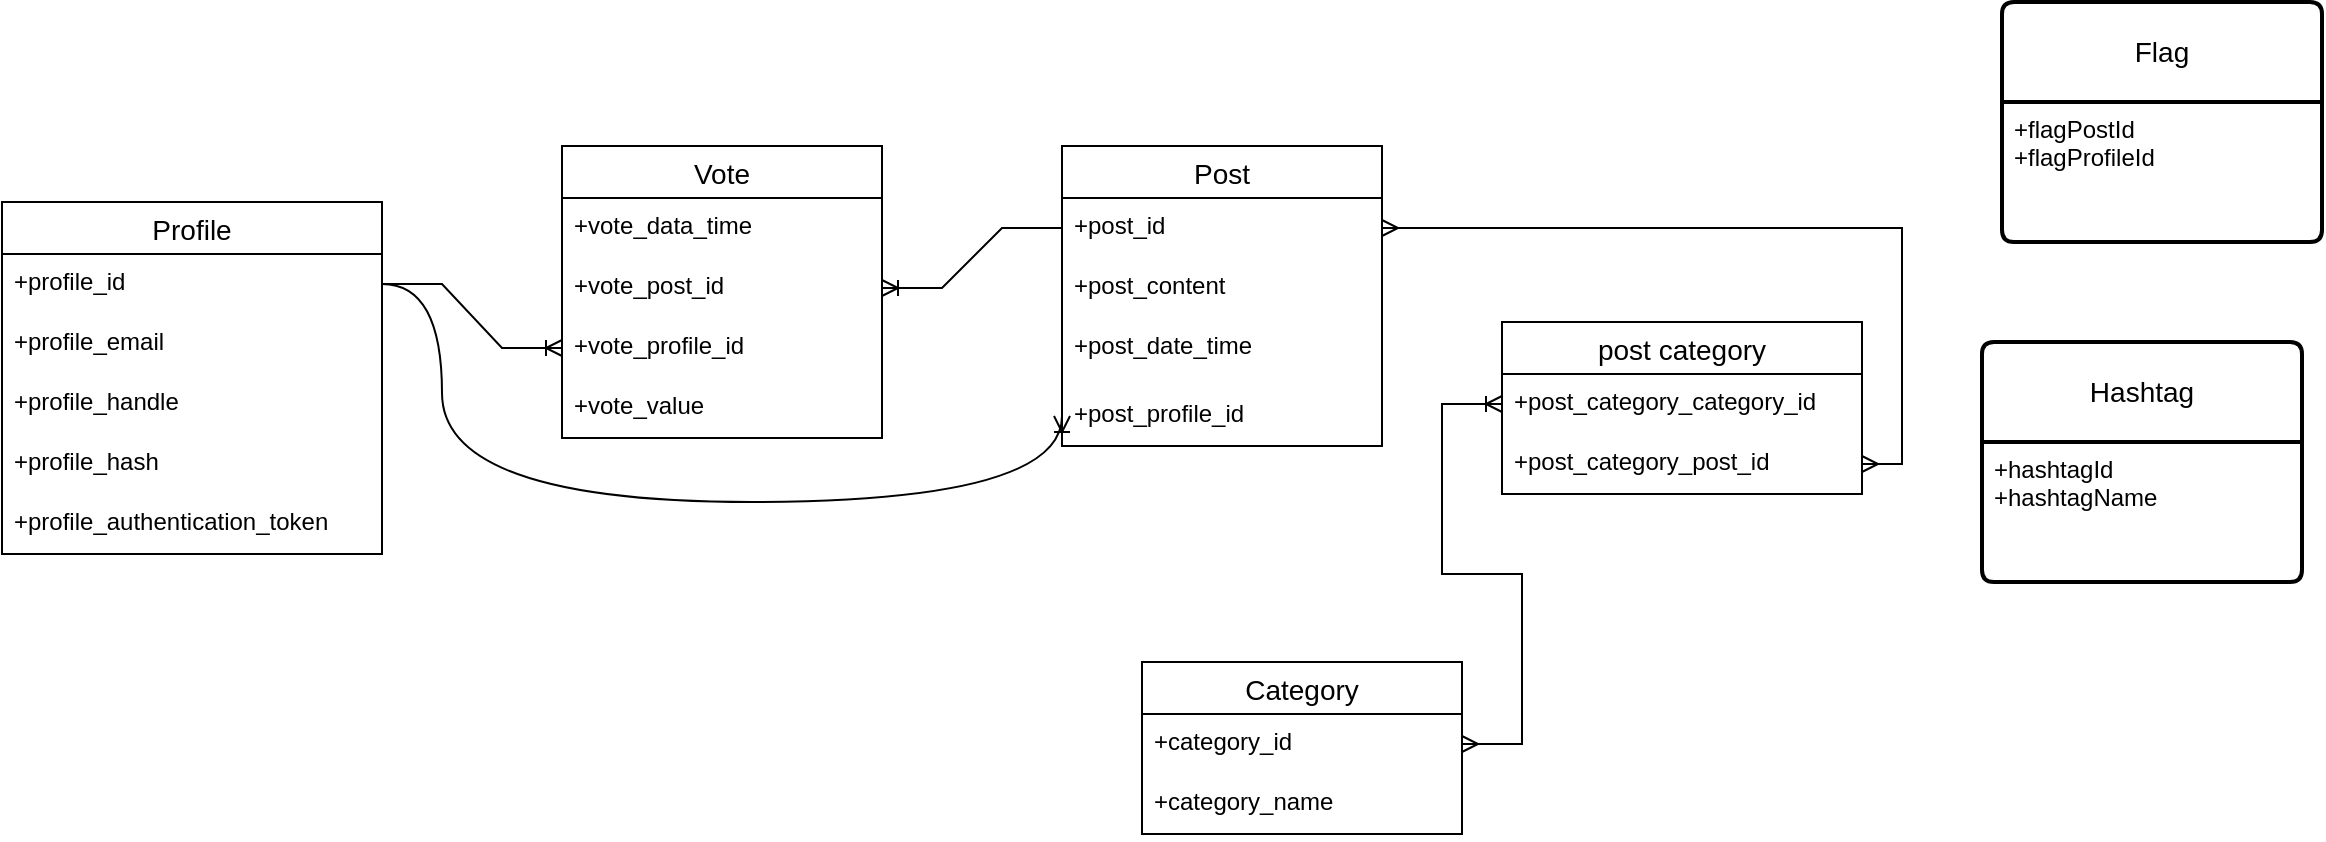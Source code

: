 <mxfile version="21.2.6" type="github">
  <diagram id="R2lEEEUBdFMjLlhIrx00" name="Page-1">
    <mxGraphModel dx="1794" dy="464" grid="1" gridSize="10" guides="1" tooltips="1" connect="1" arrows="1" fold="1" page="1" pageScale="1" pageWidth="850" pageHeight="1100" math="0" shadow="0" extFonts="Permanent Marker^https://fonts.googleapis.com/css?family=Permanent+Marker">
      <root>
        <mxCell id="0" />
        <mxCell id="1" parent="0" />
        <mxCell id="xKwYVX-o0ObeEvTkPzbr-14" value="Flag" style="swimlane;childLayout=stackLayout;horizontal=1;startSize=50;horizontalStack=0;rounded=1;fontSize=14;fontStyle=0;strokeWidth=2;resizeParent=0;resizeLast=1;shadow=0;dashed=0;align=center;arcSize=4;whiteSpace=wrap;html=1;" parent="1" vertex="1">
          <mxGeometry x="930" y="410" width="160" height="120" as="geometry" />
        </mxCell>
        <mxCell id="xKwYVX-o0ObeEvTkPzbr-15" value="+flagPostId&lt;br&gt;+flagProfileId" style="align=left;strokeColor=none;fillColor=none;spacingLeft=4;fontSize=12;verticalAlign=top;resizable=0;rotatable=0;part=1;html=1;" parent="xKwYVX-o0ObeEvTkPzbr-14" vertex="1">
          <mxGeometry y="50" width="160" height="70" as="geometry" />
        </mxCell>
        <mxCell id="xKwYVX-o0ObeEvTkPzbr-25" value="Hashtag" style="swimlane;childLayout=stackLayout;horizontal=1;startSize=50;horizontalStack=0;rounded=1;fontSize=14;fontStyle=0;strokeWidth=2;resizeParent=0;resizeLast=1;shadow=0;dashed=0;align=center;arcSize=4;whiteSpace=wrap;html=1;" parent="1" vertex="1">
          <mxGeometry x="920" y="580" width="160" height="120" as="geometry" />
        </mxCell>
        <mxCell id="xKwYVX-o0ObeEvTkPzbr-26" value="+hashtagId&lt;br&gt;+hashtagName" style="align=left;strokeColor=none;fillColor=none;spacingLeft=4;fontSize=12;verticalAlign=top;resizable=0;rotatable=0;part=1;html=1;" parent="xKwYVX-o0ObeEvTkPzbr-25" vertex="1">
          <mxGeometry y="50" width="160" height="70" as="geometry" />
        </mxCell>
        <mxCell id="IRzfqxzBK1LAXl_K1oIw-2" value="Post" style="swimlane;fontStyle=0;childLayout=stackLayout;horizontal=1;startSize=26;horizontalStack=0;resizeParent=1;resizeParentMax=0;resizeLast=0;collapsible=1;marginBottom=0;align=center;fontSize=14;" vertex="1" parent="1">
          <mxGeometry x="460" y="482" width="160" height="150" as="geometry" />
        </mxCell>
        <mxCell id="IRzfqxzBK1LAXl_K1oIw-3" value="+post_id&lt;span style=&quot;white-space: pre;&quot;&gt;	&lt;/span&gt;" style="text;strokeColor=none;fillColor=none;spacingLeft=4;spacingRight=4;overflow=hidden;rotatable=0;points=[[0,0.5],[1,0.5]];portConstraint=eastwest;fontSize=12;whiteSpace=wrap;html=1;" vertex="1" parent="IRzfqxzBK1LAXl_K1oIw-2">
          <mxGeometry y="26" width="160" height="30" as="geometry" />
        </mxCell>
        <mxCell id="IRzfqxzBK1LAXl_K1oIw-4" value="+post_content" style="text;strokeColor=none;fillColor=none;spacingLeft=4;spacingRight=4;overflow=hidden;rotatable=0;points=[[0,0.5],[1,0.5]];portConstraint=eastwest;fontSize=12;whiteSpace=wrap;html=1;" vertex="1" parent="IRzfqxzBK1LAXl_K1oIw-2">
          <mxGeometry y="56" width="160" height="30" as="geometry" />
        </mxCell>
        <mxCell id="IRzfqxzBK1LAXl_K1oIw-6" value="+post_date_time" style="text;strokeColor=none;fillColor=none;spacingLeft=4;spacingRight=4;overflow=hidden;rotatable=0;points=[[0,0.5],[1,0.5]];portConstraint=eastwest;fontSize=12;whiteSpace=wrap;html=1;" vertex="1" parent="IRzfqxzBK1LAXl_K1oIw-2">
          <mxGeometry y="86" width="160" height="34" as="geometry" />
        </mxCell>
        <mxCell id="IRzfqxzBK1LAXl_K1oIw-5" value="+post_profile_id" style="text;strokeColor=none;fillColor=none;spacingLeft=4;spacingRight=4;overflow=hidden;rotatable=0;points=[[0,0.5],[1,0.5]];portConstraint=eastwest;fontSize=12;whiteSpace=wrap;html=1;" vertex="1" parent="IRzfqxzBK1LAXl_K1oIw-2">
          <mxGeometry y="120" width="160" height="30" as="geometry" />
        </mxCell>
        <mxCell id="IRzfqxzBK1LAXl_K1oIw-10" value="Profile" style="swimlane;fontStyle=0;childLayout=stackLayout;horizontal=1;startSize=26;horizontalStack=0;resizeParent=1;resizeParentMax=0;resizeLast=0;collapsible=1;marginBottom=0;align=center;fontSize=14;" vertex="1" parent="1">
          <mxGeometry x="-70" y="510" width="190" height="176" as="geometry" />
        </mxCell>
        <mxCell id="IRzfqxzBK1LAXl_K1oIw-11" value="+profile_id" style="text;strokeColor=none;fillColor=none;spacingLeft=4;spacingRight=4;overflow=hidden;rotatable=0;points=[[0,0.5],[1,0.5]];portConstraint=eastwest;fontSize=12;whiteSpace=wrap;html=1;" vertex="1" parent="IRzfqxzBK1LAXl_K1oIw-10">
          <mxGeometry y="26" width="190" height="30" as="geometry" />
        </mxCell>
        <mxCell id="IRzfqxzBK1LAXl_K1oIw-12" value="+profile_email" style="text;strokeColor=none;fillColor=none;spacingLeft=4;spacingRight=4;overflow=hidden;rotatable=0;points=[[0,0.5],[1,0.5]];portConstraint=eastwest;fontSize=12;whiteSpace=wrap;html=1;" vertex="1" parent="IRzfqxzBK1LAXl_K1oIw-10">
          <mxGeometry y="56" width="190" height="30" as="geometry" />
        </mxCell>
        <mxCell id="IRzfqxzBK1LAXl_K1oIw-13" value="+profile_handle" style="text;strokeColor=none;fillColor=none;spacingLeft=4;spacingRight=4;overflow=hidden;rotatable=0;points=[[0,0.5],[1,0.5]];portConstraint=eastwest;fontSize=12;whiteSpace=wrap;html=1;" vertex="1" parent="IRzfqxzBK1LAXl_K1oIw-10">
          <mxGeometry y="86" width="190" height="30" as="geometry" />
        </mxCell>
        <mxCell id="IRzfqxzBK1LAXl_K1oIw-14" value="+profile_hash" style="text;strokeColor=none;fillColor=none;spacingLeft=4;spacingRight=4;overflow=hidden;rotatable=0;points=[[0,0.5],[1,0.5]];portConstraint=eastwest;fontSize=12;whiteSpace=wrap;html=1;" vertex="1" parent="IRzfqxzBK1LAXl_K1oIw-10">
          <mxGeometry y="116" width="190" height="30" as="geometry" />
        </mxCell>
        <mxCell id="IRzfqxzBK1LAXl_K1oIw-21" value="+profile_authentication_token" style="text;strokeColor=none;fillColor=none;spacingLeft=4;spacingRight=4;overflow=hidden;rotatable=0;points=[[0,0.5],[1,0.5]];portConstraint=eastwest;fontSize=12;whiteSpace=wrap;html=1;" vertex="1" parent="IRzfqxzBK1LAXl_K1oIw-10">
          <mxGeometry y="146" width="190" height="30" as="geometry" />
        </mxCell>
        <mxCell id="IRzfqxzBK1LAXl_K1oIw-16" value="Vote" style="swimlane;fontStyle=0;childLayout=stackLayout;horizontal=1;startSize=26;horizontalStack=0;resizeParent=1;resizeParentMax=0;resizeLast=0;collapsible=1;marginBottom=0;align=center;fontSize=14;" vertex="1" parent="1">
          <mxGeometry x="210" y="482" width="160" height="146" as="geometry" />
        </mxCell>
        <mxCell id="IRzfqxzBK1LAXl_K1oIw-17" value="+vote_data_time" style="text;strokeColor=none;fillColor=none;spacingLeft=4;spacingRight=4;overflow=hidden;rotatable=0;points=[[0,0.5],[1,0.5]];portConstraint=eastwest;fontSize=12;whiteSpace=wrap;html=1;" vertex="1" parent="IRzfqxzBK1LAXl_K1oIw-16">
          <mxGeometry y="26" width="160" height="30" as="geometry" />
        </mxCell>
        <mxCell id="IRzfqxzBK1LAXl_K1oIw-18" value="+vote_post_id" style="text;strokeColor=none;fillColor=none;spacingLeft=4;spacingRight=4;overflow=hidden;rotatable=0;points=[[0,0.5],[1,0.5]];portConstraint=eastwest;fontSize=12;whiteSpace=wrap;html=1;" vertex="1" parent="IRzfqxzBK1LAXl_K1oIw-16">
          <mxGeometry y="56" width="160" height="30" as="geometry" />
        </mxCell>
        <mxCell id="IRzfqxzBK1LAXl_K1oIw-19" value="+vote_profile_id" style="text;strokeColor=none;fillColor=none;spacingLeft=4;spacingRight=4;overflow=hidden;rotatable=0;points=[[0,0.5],[1,0.5]];portConstraint=eastwest;fontSize=12;whiteSpace=wrap;html=1;" vertex="1" parent="IRzfqxzBK1LAXl_K1oIw-16">
          <mxGeometry y="86" width="160" height="30" as="geometry" />
        </mxCell>
        <mxCell id="IRzfqxzBK1LAXl_K1oIw-20" value="+vote_value" style="text;strokeColor=none;fillColor=none;spacingLeft=4;spacingRight=4;overflow=hidden;rotatable=0;points=[[0,0.5],[1,0.5]];portConstraint=eastwest;fontSize=12;whiteSpace=wrap;html=1;" vertex="1" parent="IRzfqxzBK1LAXl_K1oIw-16">
          <mxGeometry y="116" width="160" height="30" as="geometry" />
        </mxCell>
        <mxCell id="IRzfqxzBK1LAXl_K1oIw-22" value="post category" style="swimlane;fontStyle=0;childLayout=stackLayout;horizontal=1;startSize=26;horizontalStack=0;resizeParent=1;resizeParentMax=0;resizeLast=0;collapsible=1;marginBottom=0;align=center;fontSize=14;" vertex="1" parent="1">
          <mxGeometry x="680" y="570" width="180" height="86" as="geometry" />
        </mxCell>
        <mxCell id="IRzfqxzBK1LAXl_K1oIw-23" value="+post_category_category_id" style="text;strokeColor=none;fillColor=none;spacingLeft=4;spacingRight=4;overflow=hidden;rotatable=0;points=[[0,0.5],[1,0.5]];portConstraint=eastwest;fontSize=12;whiteSpace=wrap;html=1;" vertex="1" parent="IRzfqxzBK1LAXl_K1oIw-22">
          <mxGeometry y="26" width="180" height="30" as="geometry" />
        </mxCell>
        <mxCell id="IRzfqxzBK1LAXl_K1oIw-24" value="+post_category_post_id" style="text;strokeColor=none;fillColor=none;spacingLeft=4;spacingRight=4;overflow=hidden;rotatable=0;points=[[0,0.5],[1,0.5]];portConstraint=eastwest;fontSize=12;whiteSpace=wrap;html=1;" vertex="1" parent="IRzfqxzBK1LAXl_K1oIw-22">
          <mxGeometry y="56" width="180" height="30" as="geometry" />
        </mxCell>
        <mxCell id="IRzfqxzBK1LAXl_K1oIw-26" value="Category" style="swimlane;fontStyle=0;childLayout=stackLayout;horizontal=1;startSize=26;horizontalStack=0;resizeParent=1;resizeParentMax=0;resizeLast=0;collapsible=1;marginBottom=0;align=center;fontSize=14;" vertex="1" parent="1">
          <mxGeometry x="500" y="740" width="160" height="86" as="geometry" />
        </mxCell>
        <mxCell id="IRzfqxzBK1LAXl_K1oIw-27" value="+category_id" style="text;strokeColor=none;fillColor=none;spacingLeft=4;spacingRight=4;overflow=hidden;rotatable=0;points=[[0,0.5],[1,0.5]];portConstraint=eastwest;fontSize=12;whiteSpace=wrap;html=1;" vertex="1" parent="IRzfqxzBK1LAXl_K1oIw-26">
          <mxGeometry y="26" width="160" height="30" as="geometry" />
        </mxCell>
        <mxCell id="IRzfqxzBK1LAXl_K1oIw-28" value="+category_name" style="text;strokeColor=none;fillColor=none;spacingLeft=4;spacingRight=4;overflow=hidden;rotatable=0;points=[[0,0.5],[1,0.5]];portConstraint=eastwest;fontSize=12;whiteSpace=wrap;html=1;" vertex="1" parent="IRzfqxzBK1LAXl_K1oIw-26">
          <mxGeometry y="56" width="160" height="30" as="geometry" />
        </mxCell>
        <mxCell id="IRzfqxzBK1LAXl_K1oIw-30" value="" style="edgeStyle=entityRelationEdgeStyle;fontSize=12;html=1;endArrow=ERoneToMany;rounded=0;exitX=0;exitY=0.5;exitDx=0;exitDy=0;entryX=1;entryY=0.5;entryDx=0;entryDy=0;" edge="1" parent="1" source="IRzfqxzBK1LAXl_K1oIw-3" target="IRzfqxzBK1LAXl_K1oIw-18">
          <mxGeometry width="100" height="100" relative="1" as="geometry">
            <mxPoint x="375" y="810" as="sourcePoint" />
            <mxPoint x="240" y="550" as="targetPoint" />
          </mxGeometry>
        </mxCell>
        <mxCell id="IRzfqxzBK1LAXl_K1oIw-32" value="" style="edgeStyle=orthogonalEdgeStyle;fontSize=12;html=1;endArrow=ERoneToMany;rounded=0;exitX=1;exitY=0.5;exitDx=0;exitDy=0;entryX=0;entryY=0.5;entryDx=0;entryDy=0;elbow=vertical;curved=1;" edge="1" parent="1" source="IRzfqxzBK1LAXl_K1oIw-11" target="IRzfqxzBK1LAXl_K1oIw-5">
          <mxGeometry width="100" height="100" relative="1" as="geometry">
            <mxPoint x="350" y="720" as="sourcePoint" />
            <mxPoint x="450" y="620" as="targetPoint" />
            <Array as="points">
              <mxPoint x="150" y="551" />
              <mxPoint x="150" y="660" />
              <mxPoint x="460" y="660" />
            </Array>
          </mxGeometry>
        </mxCell>
        <mxCell id="IRzfqxzBK1LAXl_K1oIw-35" value="" style="edgeStyle=entityRelationEdgeStyle;fontSize=12;html=1;endArrow=ERoneToMany;rounded=0;exitX=1;exitY=0.5;exitDx=0;exitDy=0;entryX=0;entryY=0.5;entryDx=0;entryDy=0;" edge="1" parent="1" source="IRzfqxzBK1LAXl_K1oIw-11" target="IRzfqxzBK1LAXl_K1oIw-19">
          <mxGeometry width="100" height="100" relative="1" as="geometry">
            <mxPoint x="240" y="720" as="sourcePoint" />
            <mxPoint x="400" y="710" as="targetPoint" />
          </mxGeometry>
        </mxCell>
        <mxCell id="IRzfqxzBK1LAXl_K1oIw-36" value="" style="edgeStyle=entityRelationEdgeStyle;fontSize=12;html=1;endArrow=ERoneToMany;rounded=0;entryX=0;entryY=0.5;entryDx=0;entryDy=0;startArrow=ERmany;startFill=0;exitX=1;exitY=0.5;exitDx=0;exitDy=0;" edge="1" parent="1" source="IRzfqxzBK1LAXl_K1oIw-27" target="IRzfqxzBK1LAXl_K1oIw-23">
          <mxGeometry width="100" height="100" relative="1" as="geometry">
            <mxPoint x="670" y="781" as="sourcePoint" />
            <mxPoint x="440" y="686" as="targetPoint" />
          </mxGeometry>
        </mxCell>
        <mxCell id="IRzfqxzBK1LAXl_K1oIw-37" value="" style="edgeStyle=elbowEdgeStyle;fontSize=12;html=1;endArrow=ERmany;startArrow=ERmany;rounded=0;exitX=1;exitY=0.5;exitDx=0;exitDy=0;entryX=1;entryY=0.5;entryDx=0;entryDy=0;" edge="1" parent="1" source="IRzfqxzBK1LAXl_K1oIw-3" target="IRzfqxzBK1LAXl_K1oIw-24">
          <mxGeometry width="100" height="100" relative="1" as="geometry">
            <mxPoint x="690" y="440" as="sourcePoint" />
            <mxPoint x="790" y="510" as="targetPoint" />
            <Array as="points">
              <mxPoint x="880" y="580" />
            </Array>
          </mxGeometry>
        </mxCell>
      </root>
    </mxGraphModel>
  </diagram>
</mxfile>
